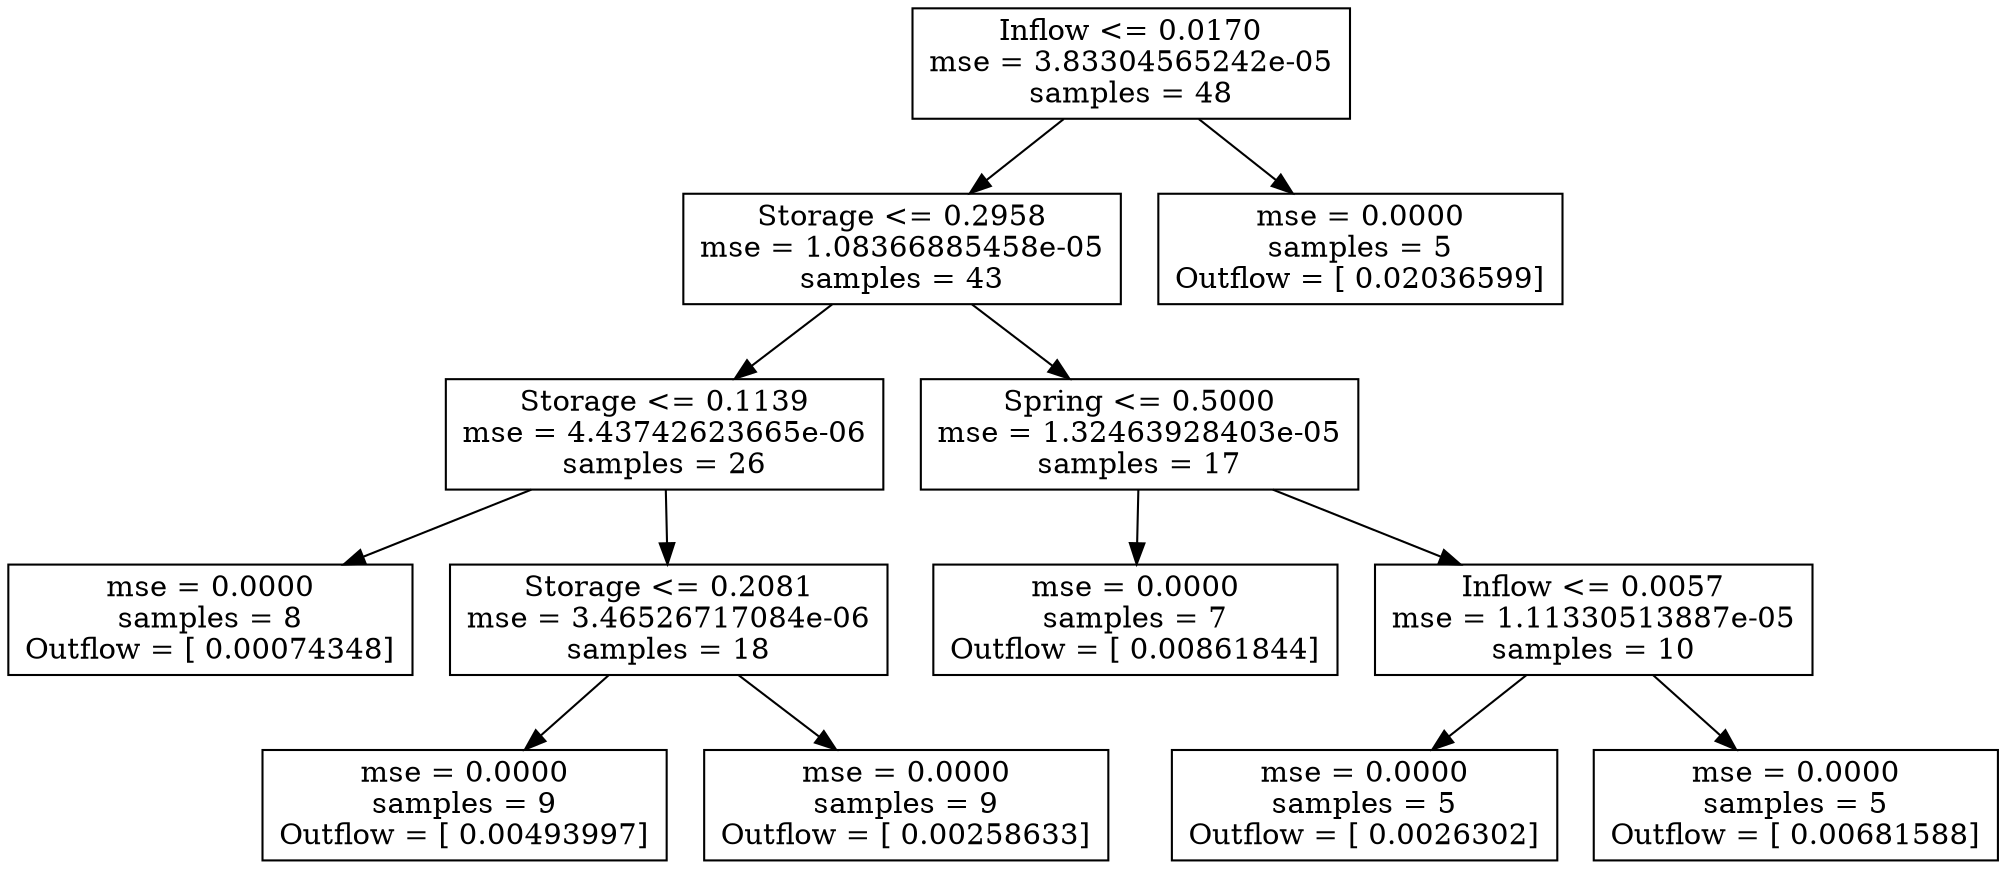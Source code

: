 digraph Tree {
0 [label="Inflow <= 0.0170\nmse = 3.83304565242e-05\nsamples = 48", shape="box"] ;
1 [label="Storage <= 0.2958\nmse = 1.08366885458e-05\nsamples = 43", shape="box"] ;
0 -> 1 ;
2 [label="Storage <= 0.1139\nmse = 4.43742623665e-06\nsamples = 26", shape="box"] ;
1 -> 2 ;
3 [label="mse = 0.0000\nsamples = 8\nOutflow = [ 0.00074348]", shape="box"] ;
2 -> 3 ;
4 [label="Storage <= 0.2081\nmse = 3.46526717084e-06\nsamples = 18", shape="box"] ;
2 -> 4 ;
5 [label="mse = 0.0000\nsamples = 9\nOutflow = [ 0.00493997]", shape="box"] ;
4 -> 5 ;
6 [label="mse = 0.0000\nsamples = 9\nOutflow = [ 0.00258633]", shape="box"] ;
4 -> 6 ;
7 [label="Spring <= 0.5000\nmse = 1.32463928403e-05\nsamples = 17", shape="box"] ;
1 -> 7 ;
8 [label="mse = 0.0000\nsamples = 7\nOutflow = [ 0.00861844]", shape="box"] ;
7 -> 8 ;
9 [label="Inflow <= 0.0057\nmse = 1.11330513887e-05\nsamples = 10", shape="box"] ;
7 -> 9 ;
10 [label="mse = 0.0000\nsamples = 5\nOutflow = [ 0.0026302]", shape="box"] ;
9 -> 10 ;
11 [label="mse = 0.0000\nsamples = 5\nOutflow = [ 0.00681588]", shape="box"] ;
9 -> 11 ;
12 [label="mse = 0.0000\nsamples = 5\nOutflow = [ 0.02036599]", shape="box"] ;
0 -> 12 ;
}